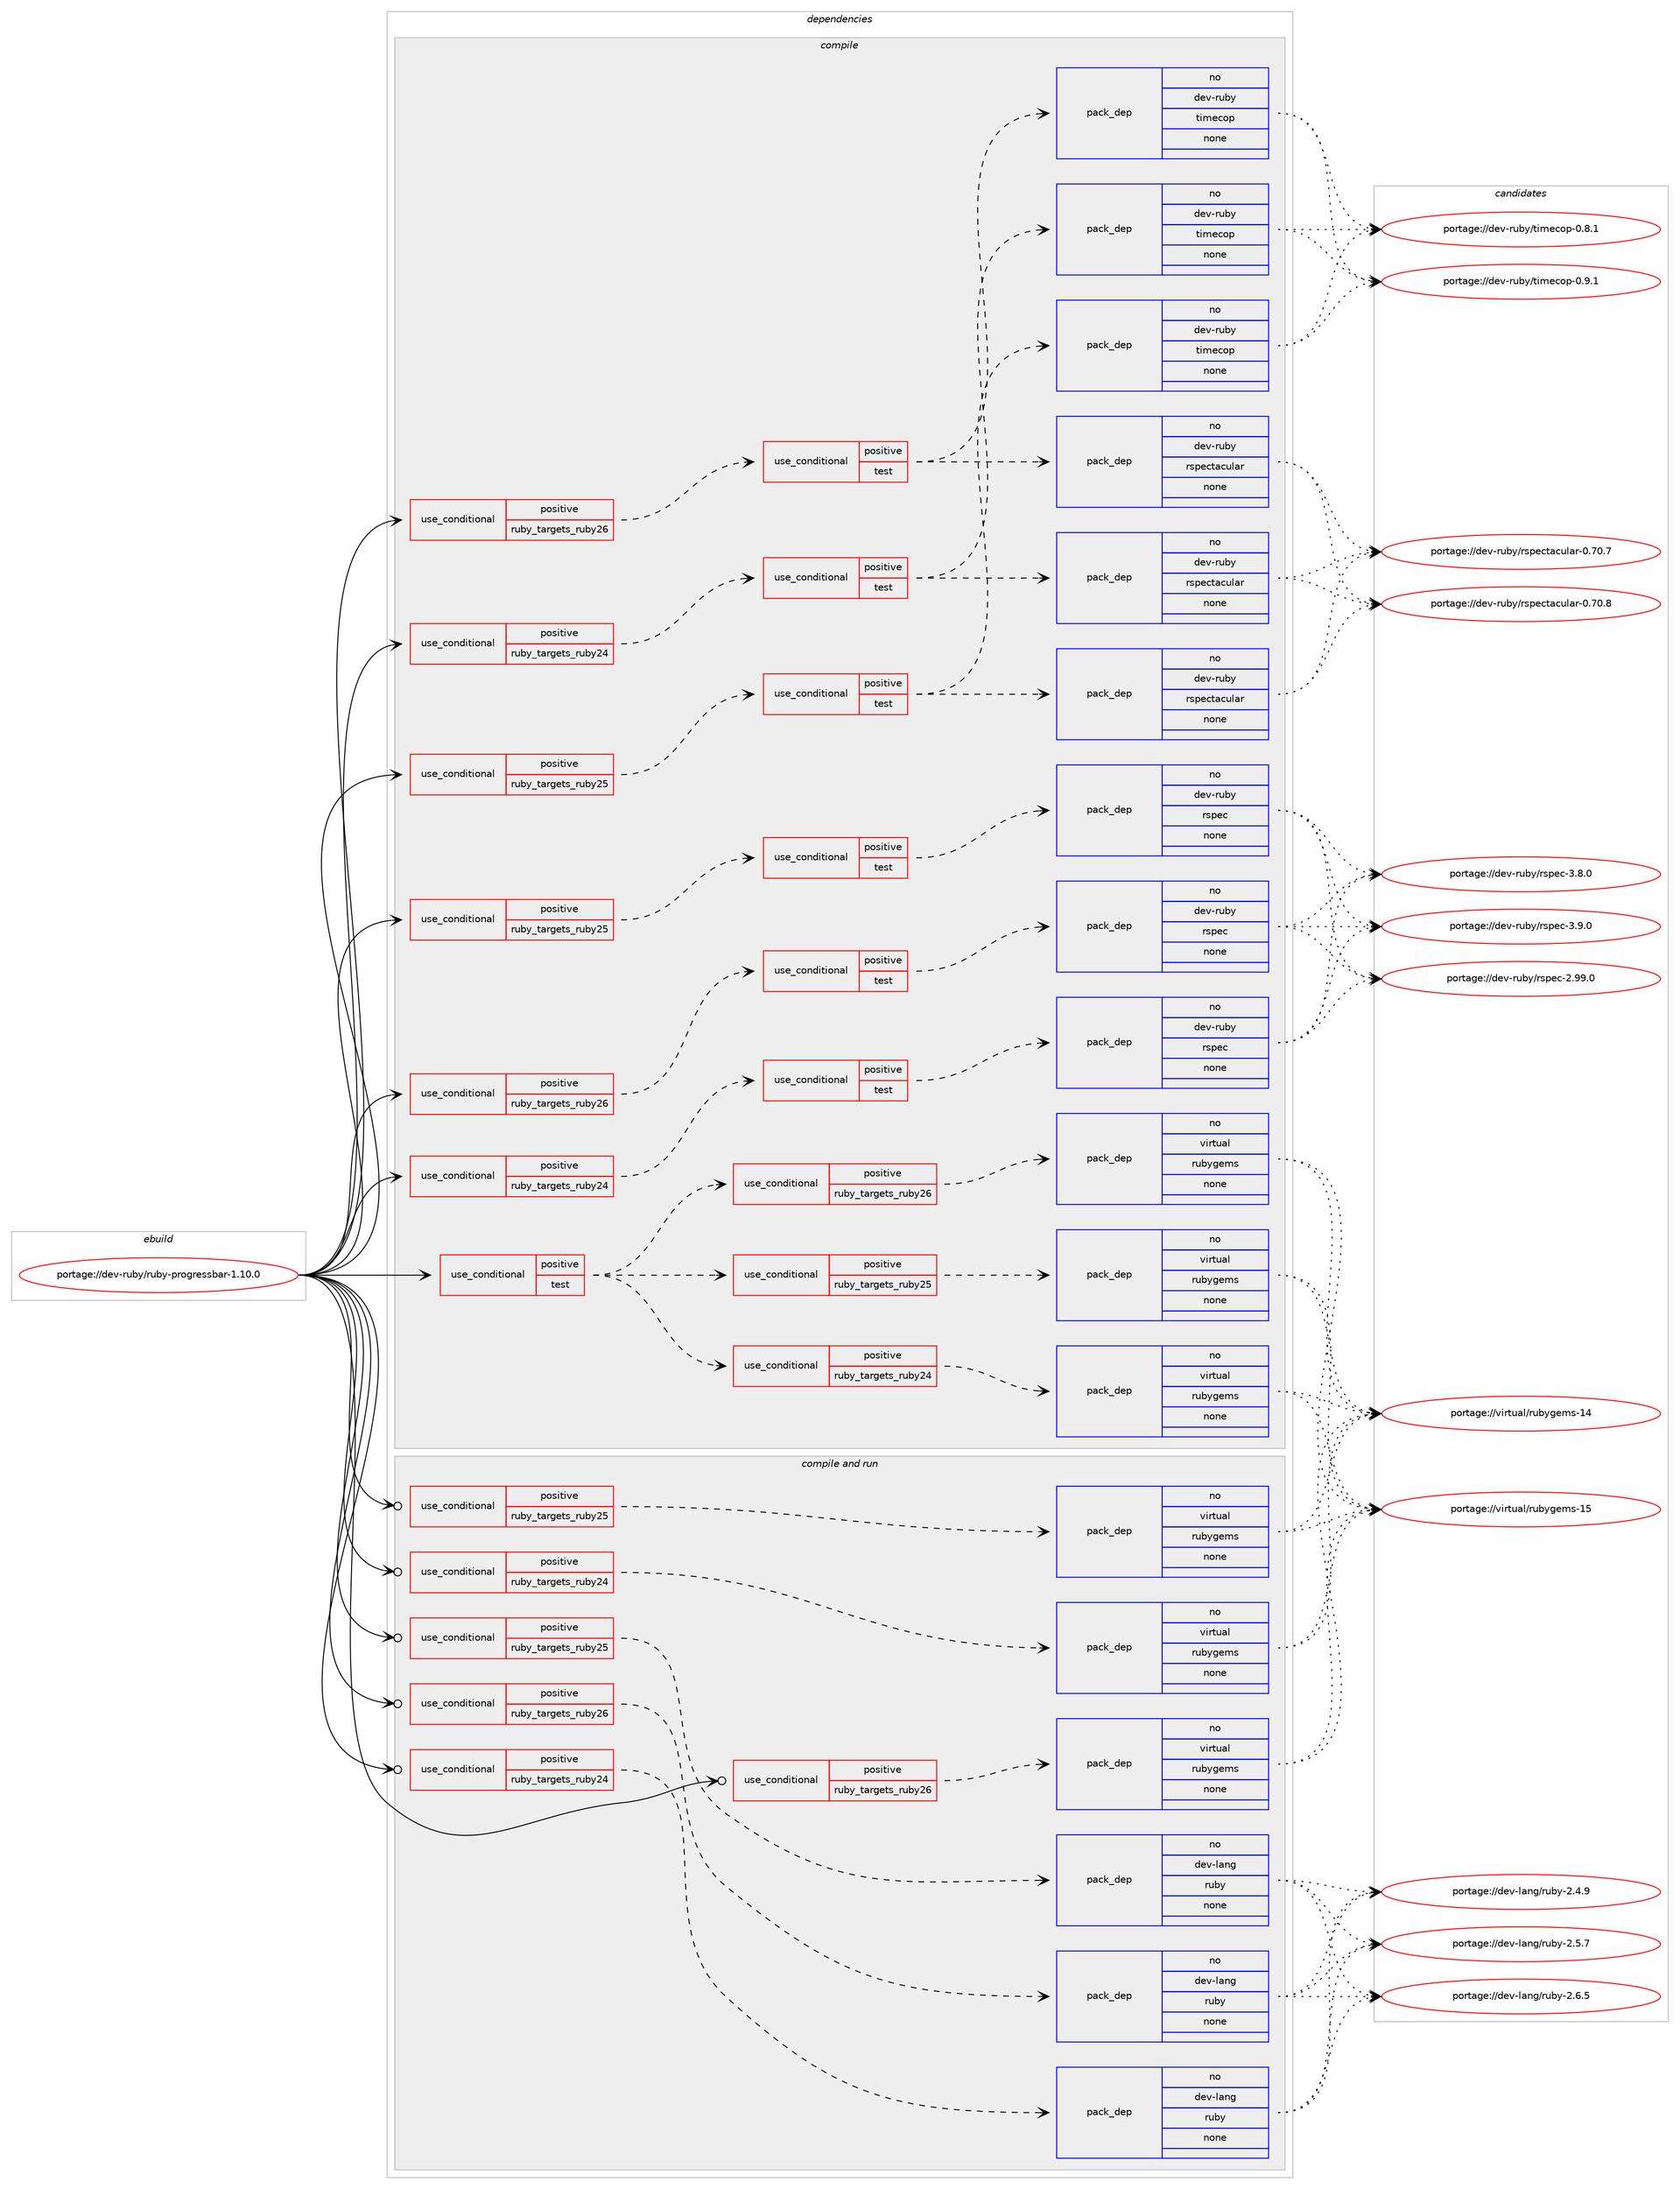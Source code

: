 digraph prolog {

# *************
# Graph options
# *************

newrank=true;
concentrate=true;
compound=true;
graph [rankdir=LR,fontname=Helvetica,fontsize=10,ranksep=1.5];#, ranksep=2.5, nodesep=0.2];
edge  [arrowhead=vee];
node  [fontname=Helvetica,fontsize=10];

# **********
# The ebuild
# **********

subgraph cluster_leftcol {
color=gray;
rank=same;
label=<<i>ebuild</i>>;
id [label="portage://dev-ruby/ruby-progressbar-1.10.0", color=red, width=4, href="../dev-ruby/ruby-progressbar-1.10.0.svg"];
}

# ****************
# The dependencies
# ****************

subgraph cluster_midcol {
color=gray;
label=<<i>dependencies</i>>;
subgraph cluster_compile {
fillcolor="#eeeeee";
style=filled;
label=<<i>compile</i>>;
subgraph cond64591 {
dependency246033 [label=<<TABLE BORDER="0" CELLBORDER="1" CELLSPACING="0" CELLPADDING="4"><TR><TD ROWSPAN="3" CELLPADDING="10">use_conditional</TD></TR><TR><TD>positive</TD></TR><TR><TD>ruby_targets_ruby24</TD></TR></TABLE>>, shape=none, color=red];
subgraph cond64592 {
dependency246034 [label=<<TABLE BORDER="0" CELLBORDER="1" CELLSPACING="0" CELLPADDING="4"><TR><TD ROWSPAN="3" CELLPADDING="10">use_conditional</TD></TR><TR><TD>positive</TD></TR><TR><TD>test</TD></TR></TABLE>>, shape=none, color=red];
subgraph pack177897 {
dependency246035 [label=<<TABLE BORDER="0" CELLBORDER="1" CELLSPACING="0" CELLPADDING="4" WIDTH="220"><TR><TD ROWSPAN="6" CELLPADDING="30">pack_dep</TD></TR><TR><TD WIDTH="110">no</TD></TR><TR><TD>dev-ruby</TD></TR><TR><TD>rspec</TD></TR><TR><TD>none</TD></TR><TR><TD></TD></TR></TABLE>>, shape=none, color=blue];
}
dependency246034:e -> dependency246035:w [weight=20,style="dashed",arrowhead="vee"];
}
dependency246033:e -> dependency246034:w [weight=20,style="dashed",arrowhead="vee"];
}
id:e -> dependency246033:w [weight=20,style="solid",arrowhead="vee"];
subgraph cond64593 {
dependency246036 [label=<<TABLE BORDER="0" CELLBORDER="1" CELLSPACING="0" CELLPADDING="4"><TR><TD ROWSPAN="3" CELLPADDING="10">use_conditional</TD></TR><TR><TD>positive</TD></TR><TR><TD>ruby_targets_ruby24</TD></TR></TABLE>>, shape=none, color=red];
subgraph cond64594 {
dependency246037 [label=<<TABLE BORDER="0" CELLBORDER="1" CELLSPACING="0" CELLPADDING="4"><TR><TD ROWSPAN="3" CELLPADDING="10">use_conditional</TD></TR><TR><TD>positive</TD></TR><TR><TD>test</TD></TR></TABLE>>, shape=none, color=red];
subgraph pack177898 {
dependency246038 [label=<<TABLE BORDER="0" CELLBORDER="1" CELLSPACING="0" CELLPADDING="4" WIDTH="220"><TR><TD ROWSPAN="6" CELLPADDING="30">pack_dep</TD></TR><TR><TD WIDTH="110">no</TD></TR><TR><TD>dev-ruby</TD></TR><TR><TD>rspectacular</TD></TR><TR><TD>none</TD></TR><TR><TD></TD></TR></TABLE>>, shape=none, color=blue];
}
dependency246037:e -> dependency246038:w [weight=20,style="dashed",arrowhead="vee"];
subgraph pack177899 {
dependency246039 [label=<<TABLE BORDER="0" CELLBORDER="1" CELLSPACING="0" CELLPADDING="4" WIDTH="220"><TR><TD ROWSPAN="6" CELLPADDING="30">pack_dep</TD></TR><TR><TD WIDTH="110">no</TD></TR><TR><TD>dev-ruby</TD></TR><TR><TD>timecop</TD></TR><TR><TD>none</TD></TR><TR><TD></TD></TR></TABLE>>, shape=none, color=blue];
}
dependency246037:e -> dependency246039:w [weight=20,style="dashed",arrowhead="vee"];
}
dependency246036:e -> dependency246037:w [weight=20,style="dashed",arrowhead="vee"];
}
id:e -> dependency246036:w [weight=20,style="solid",arrowhead="vee"];
subgraph cond64595 {
dependency246040 [label=<<TABLE BORDER="0" CELLBORDER="1" CELLSPACING="0" CELLPADDING="4"><TR><TD ROWSPAN="3" CELLPADDING="10">use_conditional</TD></TR><TR><TD>positive</TD></TR><TR><TD>ruby_targets_ruby25</TD></TR></TABLE>>, shape=none, color=red];
subgraph cond64596 {
dependency246041 [label=<<TABLE BORDER="0" CELLBORDER="1" CELLSPACING="0" CELLPADDING="4"><TR><TD ROWSPAN="3" CELLPADDING="10">use_conditional</TD></TR><TR><TD>positive</TD></TR><TR><TD>test</TD></TR></TABLE>>, shape=none, color=red];
subgraph pack177900 {
dependency246042 [label=<<TABLE BORDER="0" CELLBORDER="1" CELLSPACING="0" CELLPADDING="4" WIDTH="220"><TR><TD ROWSPAN="6" CELLPADDING="30">pack_dep</TD></TR><TR><TD WIDTH="110">no</TD></TR><TR><TD>dev-ruby</TD></TR><TR><TD>rspec</TD></TR><TR><TD>none</TD></TR><TR><TD></TD></TR></TABLE>>, shape=none, color=blue];
}
dependency246041:e -> dependency246042:w [weight=20,style="dashed",arrowhead="vee"];
}
dependency246040:e -> dependency246041:w [weight=20,style="dashed",arrowhead="vee"];
}
id:e -> dependency246040:w [weight=20,style="solid",arrowhead="vee"];
subgraph cond64597 {
dependency246043 [label=<<TABLE BORDER="0" CELLBORDER="1" CELLSPACING="0" CELLPADDING="4"><TR><TD ROWSPAN="3" CELLPADDING="10">use_conditional</TD></TR><TR><TD>positive</TD></TR><TR><TD>ruby_targets_ruby25</TD></TR></TABLE>>, shape=none, color=red];
subgraph cond64598 {
dependency246044 [label=<<TABLE BORDER="0" CELLBORDER="1" CELLSPACING="0" CELLPADDING="4"><TR><TD ROWSPAN="3" CELLPADDING="10">use_conditional</TD></TR><TR><TD>positive</TD></TR><TR><TD>test</TD></TR></TABLE>>, shape=none, color=red];
subgraph pack177901 {
dependency246045 [label=<<TABLE BORDER="0" CELLBORDER="1" CELLSPACING="0" CELLPADDING="4" WIDTH="220"><TR><TD ROWSPAN="6" CELLPADDING="30">pack_dep</TD></TR><TR><TD WIDTH="110">no</TD></TR><TR><TD>dev-ruby</TD></TR><TR><TD>rspectacular</TD></TR><TR><TD>none</TD></TR><TR><TD></TD></TR></TABLE>>, shape=none, color=blue];
}
dependency246044:e -> dependency246045:w [weight=20,style="dashed",arrowhead="vee"];
subgraph pack177902 {
dependency246046 [label=<<TABLE BORDER="0" CELLBORDER="1" CELLSPACING="0" CELLPADDING="4" WIDTH="220"><TR><TD ROWSPAN="6" CELLPADDING="30">pack_dep</TD></TR><TR><TD WIDTH="110">no</TD></TR><TR><TD>dev-ruby</TD></TR><TR><TD>timecop</TD></TR><TR><TD>none</TD></TR><TR><TD></TD></TR></TABLE>>, shape=none, color=blue];
}
dependency246044:e -> dependency246046:w [weight=20,style="dashed",arrowhead="vee"];
}
dependency246043:e -> dependency246044:w [weight=20,style="dashed",arrowhead="vee"];
}
id:e -> dependency246043:w [weight=20,style="solid",arrowhead="vee"];
subgraph cond64599 {
dependency246047 [label=<<TABLE BORDER="0" CELLBORDER="1" CELLSPACING="0" CELLPADDING="4"><TR><TD ROWSPAN="3" CELLPADDING="10">use_conditional</TD></TR><TR><TD>positive</TD></TR><TR><TD>ruby_targets_ruby26</TD></TR></TABLE>>, shape=none, color=red];
subgraph cond64600 {
dependency246048 [label=<<TABLE BORDER="0" CELLBORDER="1" CELLSPACING="0" CELLPADDING="4"><TR><TD ROWSPAN="3" CELLPADDING="10">use_conditional</TD></TR><TR><TD>positive</TD></TR><TR><TD>test</TD></TR></TABLE>>, shape=none, color=red];
subgraph pack177903 {
dependency246049 [label=<<TABLE BORDER="0" CELLBORDER="1" CELLSPACING="0" CELLPADDING="4" WIDTH="220"><TR><TD ROWSPAN="6" CELLPADDING="30">pack_dep</TD></TR><TR><TD WIDTH="110">no</TD></TR><TR><TD>dev-ruby</TD></TR><TR><TD>rspec</TD></TR><TR><TD>none</TD></TR><TR><TD></TD></TR></TABLE>>, shape=none, color=blue];
}
dependency246048:e -> dependency246049:w [weight=20,style="dashed",arrowhead="vee"];
}
dependency246047:e -> dependency246048:w [weight=20,style="dashed",arrowhead="vee"];
}
id:e -> dependency246047:w [weight=20,style="solid",arrowhead="vee"];
subgraph cond64601 {
dependency246050 [label=<<TABLE BORDER="0" CELLBORDER="1" CELLSPACING="0" CELLPADDING="4"><TR><TD ROWSPAN="3" CELLPADDING="10">use_conditional</TD></TR><TR><TD>positive</TD></TR><TR><TD>ruby_targets_ruby26</TD></TR></TABLE>>, shape=none, color=red];
subgraph cond64602 {
dependency246051 [label=<<TABLE BORDER="0" CELLBORDER="1" CELLSPACING="0" CELLPADDING="4"><TR><TD ROWSPAN="3" CELLPADDING="10">use_conditional</TD></TR><TR><TD>positive</TD></TR><TR><TD>test</TD></TR></TABLE>>, shape=none, color=red];
subgraph pack177904 {
dependency246052 [label=<<TABLE BORDER="0" CELLBORDER="1" CELLSPACING="0" CELLPADDING="4" WIDTH="220"><TR><TD ROWSPAN="6" CELLPADDING="30">pack_dep</TD></TR><TR><TD WIDTH="110">no</TD></TR><TR><TD>dev-ruby</TD></TR><TR><TD>rspectacular</TD></TR><TR><TD>none</TD></TR><TR><TD></TD></TR></TABLE>>, shape=none, color=blue];
}
dependency246051:e -> dependency246052:w [weight=20,style="dashed",arrowhead="vee"];
subgraph pack177905 {
dependency246053 [label=<<TABLE BORDER="0" CELLBORDER="1" CELLSPACING="0" CELLPADDING="4" WIDTH="220"><TR><TD ROWSPAN="6" CELLPADDING="30">pack_dep</TD></TR><TR><TD WIDTH="110">no</TD></TR><TR><TD>dev-ruby</TD></TR><TR><TD>timecop</TD></TR><TR><TD>none</TD></TR><TR><TD></TD></TR></TABLE>>, shape=none, color=blue];
}
dependency246051:e -> dependency246053:w [weight=20,style="dashed",arrowhead="vee"];
}
dependency246050:e -> dependency246051:w [weight=20,style="dashed",arrowhead="vee"];
}
id:e -> dependency246050:w [weight=20,style="solid",arrowhead="vee"];
subgraph cond64603 {
dependency246054 [label=<<TABLE BORDER="0" CELLBORDER="1" CELLSPACING="0" CELLPADDING="4"><TR><TD ROWSPAN="3" CELLPADDING="10">use_conditional</TD></TR><TR><TD>positive</TD></TR><TR><TD>test</TD></TR></TABLE>>, shape=none, color=red];
subgraph cond64604 {
dependency246055 [label=<<TABLE BORDER="0" CELLBORDER="1" CELLSPACING="0" CELLPADDING="4"><TR><TD ROWSPAN="3" CELLPADDING="10">use_conditional</TD></TR><TR><TD>positive</TD></TR><TR><TD>ruby_targets_ruby24</TD></TR></TABLE>>, shape=none, color=red];
subgraph pack177906 {
dependency246056 [label=<<TABLE BORDER="0" CELLBORDER="1" CELLSPACING="0" CELLPADDING="4" WIDTH="220"><TR><TD ROWSPAN="6" CELLPADDING="30">pack_dep</TD></TR><TR><TD WIDTH="110">no</TD></TR><TR><TD>virtual</TD></TR><TR><TD>rubygems</TD></TR><TR><TD>none</TD></TR><TR><TD></TD></TR></TABLE>>, shape=none, color=blue];
}
dependency246055:e -> dependency246056:w [weight=20,style="dashed",arrowhead="vee"];
}
dependency246054:e -> dependency246055:w [weight=20,style="dashed",arrowhead="vee"];
subgraph cond64605 {
dependency246057 [label=<<TABLE BORDER="0" CELLBORDER="1" CELLSPACING="0" CELLPADDING="4"><TR><TD ROWSPAN="3" CELLPADDING="10">use_conditional</TD></TR><TR><TD>positive</TD></TR><TR><TD>ruby_targets_ruby25</TD></TR></TABLE>>, shape=none, color=red];
subgraph pack177907 {
dependency246058 [label=<<TABLE BORDER="0" CELLBORDER="1" CELLSPACING="0" CELLPADDING="4" WIDTH="220"><TR><TD ROWSPAN="6" CELLPADDING="30">pack_dep</TD></TR><TR><TD WIDTH="110">no</TD></TR><TR><TD>virtual</TD></TR><TR><TD>rubygems</TD></TR><TR><TD>none</TD></TR><TR><TD></TD></TR></TABLE>>, shape=none, color=blue];
}
dependency246057:e -> dependency246058:w [weight=20,style="dashed",arrowhead="vee"];
}
dependency246054:e -> dependency246057:w [weight=20,style="dashed",arrowhead="vee"];
subgraph cond64606 {
dependency246059 [label=<<TABLE BORDER="0" CELLBORDER="1" CELLSPACING="0" CELLPADDING="4"><TR><TD ROWSPAN="3" CELLPADDING="10">use_conditional</TD></TR><TR><TD>positive</TD></TR><TR><TD>ruby_targets_ruby26</TD></TR></TABLE>>, shape=none, color=red];
subgraph pack177908 {
dependency246060 [label=<<TABLE BORDER="0" CELLBORDER="1" CELLSPACING="0" CELLPADDING="4" WIDTH="220"><TR><TD ROWSPAN="6" CELLPADDING="30">pack_dep</TD></TR><TR><TD WIDTH="110">no</TD></TR><TR><TD>virtual</TD></TR><TR><TD>rubygems</TD></TR><TR><TD>none</TD></TR><TR><TD></TD></TR></TABLE>>, shape=none, color=blue];
}
dependency246059:e -> dependency246060:w [weight=20,style="dashed",arrowhead="vee"];
}
dependency246054:e -> dependency246059:w [weight=20,style="dashed",arrowhead="vee"];
}
id:e -> dependency246054:w [weight=20,style="solid",arrowhead="vee"];
}
subgraph cluster_compileandrun {
fillcolor="#eeeeee";
style=filled;
label=<<i>compile and run</i>>;
subgraph cond64607 {
dependency246061 [label=<<TABLE BORDER="0" CELLBORDER="1" CELLSPACING="0" CELLPADDING="4"><TR><TD ROWSPAN="3" CELLPADDING="10">use_conditional</TD></TR><TR><TD>positive</TD></TR><TR><TD>ruby_targets_ruby24</TD></TR></TABLE>>, shape=none, color=red];
subgraph pack177909 {
dependency246062 [label=<<TABLE BORDER="0" CELLBORDER="1" CELLSPACING="0" CELLPADDING="4" WIDTH="220"><TR><TD ROWSPAN="6" CELLPADDING="30">pack_dep</TD></TR><TR><TD WIDTH="110">no</TD></TR><TR><TD>dev-lang</TD></TR><TR><TD>ruby</TD></TR><TR><TD>none</TD></TR><TR><TD></TD></TR></TABLE>>, shape=none, color=blue];
}
dependency246061:e -> dependency246062:w [weight=20,style="dashed",arrowhead="vee"];
}
id:e -> dependency246061:w [weight=20,style="solid",arrowhead="odotvee"];
subgraph cond64608 {
dependency246063 [label=<<TABLE BORDER="0" CELLBORDER="1" CELLSPACING="0" CELLPADDING="4"><TR><TD ROWSPAN="3" CELLPADDING="10">use_conditional</TD></TR><TR><TD>positive</TD></TR><TR><TD>ruby_targets_ruby24</TD></TR></TABLE>>, shape=none, color=red];
subgraph pack177910 {
dependency246064 [label=<<TABLE BORDER="0" CELLBORDER="1" CELLSPACING="0" CELLPADDING="4" WIDTH="220"><TR><TD ROWSPAN="6" CELLPADDING="30">pack_dep</TD></TR><TR><TD WIDTH="110">no</TD></TR><TR><TD>virtual</TD></TR><TR><TD>rubygems</TD></TR><TR><TD>none</TD></TR><TR><TD></TD></TR></TABLE>>, shape=none, color=blue];
}
dependency246063:e -> dependency246064:w [weight=20,style="dashed",arrowhead="vee"];
}
id:e -> dependency246063:w [weight=20,style="solid",arrowhead="odotvee"];
subgraph cond64609 {
dependency246065 [label=<<TABLE BORDER="0" CELLBORDER="1" CELLSPACING="0" CELLPADDING="4"><TR><TD ROWSPAN="3" CELLPADDING="10">use_conditional</TD></TR><TR><TD>positive</TD></TR><TR><TD>ruby_targets_ruby25</TD></TR></TABLE>>, shape=none, color=red];
subgraph pack177911 {
dependency246066 [label=<<TABLE BORDER="0" CELLBORDER="1" CELLSPACING="0" CELLPADDING="4" WIDTH="220"><TR><TD ROWSPAN="6" CELLPADDING="30">pack_dep</TD></TR><TR><TD WIDTH="110">no</TD></TR><TR><TD>dev-lang</TD></TR><TR><TD>ruby</TD></TR><TR><TD>none</TD></TR><TR><TD></TD></TR></TABLE>>, shape=none, color=blue];
}
dependency246065:e -> dependency246066:w [weight=20,style="dashed",arrowhead="vee"];
}
id:e -> dependency246065:w [weight=20,style="solid",arrowhead="odotvee"];
subgraph cond64610 {
dependency246067 [label=<<TABLE BORDER="0" CELLBORDER="1" CELLSPACING="0" CELLPADDING="4"><TR><TD ROWSPAN="3" CELLPADDING="10">use_conditional</TD></TR><TR><TD>positive</TD></TR><TR><TD>ruby_targets_ruby25</TD></TR></TABLE>>, shape=none, color=red];
subgraph pack177912 {
dependency246068 [label=<<TABLE BORDER="0" CELLBORDER="1" CELLSPACING="0" CELLPADDING="4" WIDTH="220"><TR><TD ROWSPAN="6" CELLPADDING="30">pack_dep</TD></TR><TR><TD WIDTH="110">no</TD></TR><TR><TD>virtual</TD></TR><TR><TD>rubygems</TD></TR><TR><TD>none</TD></TR><TR><TD></TD></TR></TABLE>>, shape=none, color=blue];
}
dependency246067:e -> dependency246068:w [weight=20,style="dashed",arrowhead="vee"];
}
id:e -> dependency246067:w [weight=20,style="solid",arrowhead="odotvee"];
subgraph cond64611 {
dependency246069 [label=<<TABLE BORDER="0" CELLBORDER="1" CELLSPACING="0" CELLPADDING="4"><TR><TD ROWSPAN="3" CELLPADDING="10">use_conditional</TD></TR><TR><TD>positive</TD></TR><TR><TD>ruby_targets_ruby26</TD></TR></TABLE>>, shape=none, color=red];
subgraph pack177913 {
dependency246070 [label=<<TABLE BORDER="0" CELLBORDER="1" CELLSPACING="0" CELLPADDING="4" WIDTH="220"><TR><TD ROWSPAN="6" CELLPADDING="30">pack_dep</TD></TR><TR><TD WIDTH="110">no</TD></TR><TR><TD>dev-lang</TD></TR><TR><TD>ruby</TD></TR><TR><TD>none</TD></TR><TR><TD></TD></TR></TABLE>>, shape=none, color=blue];
}
dependency246069:e -> dependency246070:w [weight=20,style="dashed",arrowhead="vee"];
}
id:e -> dependency246069:w [weight=20,style="solid",arrowhead="odotvee"];
subgraph cond64612 {
dependency246071 [label=<<TABLE BORDER="0" CELLBORDER="1" CELLSPACING="0" CELLPADDING="4"><TR><TD ROWSPAN="3" CELLPADDING="10">use_conditional</TD></TR><TR><TD>positive</TD></TR><TR><TD>ruby_targets_ruby26</TD></TR></TABLE>>, shape=none, color=red];
subgraph pack177914 {
dependency246072 [label=<<TABLE BORDER="0" CELLBORDER="1" CELLSPACING="0" CELLPADDING="4" WIDTH="220"><TR><TD ROWSPAN="6" CELLPADDING="30">pack_dep</TD></TR><TR><TD WIDTH="110">no</TD></TR><TR><TD>virtual</TD></TR><TR><TD>rubygems</TD></TR><TR><TD>none</TD></TR><TR><TD></TD></TR></TABLE>>, shape=none, color=blue];
}
dependency246071:e -> dependency246072:w [weight=20,style="dashed",arrowhead="vee"];
}
id:e -> dependency246071:w [weight=20,style="solid",arrowhead="odotvee"];
}
subgraph cluster_run {
fillcolor="#eeeeee";
style=filled;
label=<<i>run</i>>;
}
}

# **************
# The candidates
# **************

subgraph cluster_choices {
rank=same;
color=gray;
label=<<i>candidates</i>>;

subgraph choice177897 {
color=black;
nodesep=1;
choiceportage1001011184511411798121471141151121019945504657574648 [label="portage://dev-ruby/rspec-2.99.0", color=red, width=4,href="../dev-ruby/rspec-2.99.0.svg"];
choiceportage10010111845114117981214711411511210199455146564648 [label="portage://dev-ruby/rspec-3.8.0", color=red, width=4,href="../dev-ruby/rspec-3.8.0.svg"];
choiceportage10010111845114117981214711411511210199455146574648 [label="portage://dev-ruby/rspec-3.9.0", color=red, width=4,href="../dev-ruby/rspec-3.9.0.svg"];
dependency246035:e -> choiceportage1001011184511411798121471141151121019945504657574648:w [style=dotted,weight="100"];
dependency246035:e -> choiceportage10010111845114117981214711411511210199455146564648:w [style=dotted,weight="100"];
dependency246035:e -> choiceportage10010111845114117981214711411511210199455146574648:w [style=dotted,weight="100"];
}
subgraph choice177898 {
color=black;
nodesep=1;
choiceportage1001011184511411798121471141151121019911697991171089711445484655484655 [label="portage://dev-ruby/rspectacular-0.70.7", color=red, width=4,href="../dev-ruby/rspectacular-0.70.7.svg"];
choiceportage1001011184511411798121471141151121019911697991171089711445484655484656 [label="portage://dev-ruby/rspectacular-0.70.8", color=red, width=4,href="../dev-ruby/rspectacular-0.70.8.svg"];
dependency246038:e -> choiceportage1001011184511411798121471141151121019911697991171089711445484655484655:w [style=dotted,weight="100"];
dependency246038:e -> choiceportage1001011184511411798121471141151121019911697991171089711445484655484656:w [style=dotted,weight="100"];
}
subgraph choice177899 {
color=black;
nodesep=1;
choiceportage10010111845114117981214711610510910199111112454846564649 [label="portage://dev-ruby/timecop-0.8.1", color=red, width=4,href="../dev-ruby/timecop-0.8.1.svg"];
choiceportage10010111845114117981214711610510910199111112454846574649 [label="portage://dev-ruby/timecop-0.9.1", color=red, width=4,href="../dev-ruby/timecop-0.9.1.svg"];
dependency246039:e -> choiceportage10010111845114117981214711610510910199111112454846564649:w [style=dotted,weight="100"];
dependency246039:e -> choiceportage10010111845114117981214711610510910199111112454846574649:w [style=dotted,weight="100"];
}
subgraph choice177900 {
color=black;
nodesep=1;
choiceportage1001011184511411798121471141151121019945504657574648 [label="portage://dev-ruby/rspec-2.99.0", color=red, width=4,href="../dev-ruby/rspec-2.99.0.svg"];
choiceportage10010111845114117981214711411511210199455146564648 [label="portage://dev-ruby/rspec-3.8.0", color=red, width=4,href="../dev-ruby/rspec-3.8.0.svg"];
choiceportage10010111845114117981214711411511210199455146574648 [label="portage://dev-ruby/rspec-3.9.0", color=red, width=4,href="../dev-ruby/rspec-3.9.0.svg"];
dependency246042:e -> choiceportage1001011184511411798121471141151121019945504657574648:w [style=dotted,weight="100"];
dependency246042:e -> choiceportage10010111845114117981214711411511210199455146564648:w [style=dotted,weight="100"];
dependency246042:e -> choiceportage10010111845114117981214711411511210199455146574648:w [style=dotted,weight="100"];
}
subgraph choice177901 {
color=black;
nodesep=1;
choiceportage1001011184511411798121471141151121019911697991171089711445484655484655 [label="portage://dev-ruby/rspectacular-0.70.7", color=red, width=4,href="../dev-ruby/rspectacular-0.70.7.svg"];
choiceportage1001011184511411798121471141151121019911697991171089711445484655484656 [label="portage://dev-ruby/rspectacular-0.70.8", color=red, width=4,href="../dev-ruby/rspectacular-0.70.8.svg"];
dependency246045:e -> choiceportage1001011184511411798121471141151121019911697991171089711445484655484655:w [style=dotted,weight="100"];
dependency246045:e -> choiceportage1001011184511411798121471141151121019911697991171089711445484655484656:w [style=dotted,weight="100"];
}
subgraph choice177902 {
color=black;
nodesep=1;
choiceportage10010111845114117981214711610510910199111112454846564649 [label="portage://dev-ruby/timecop-0.8.1", color=red, width=4,href="../dev-ruby/timecop-0.8.1.svg"];
choiceportage10010111845114117981214711610510910199111112454846574649 [label="portage://dev-ruby/timecop-0.9.1", color=red, width=4,href="../dev-ruby/timecop-0.9.1.svg"];
dependency246046:e -> choiceportage10010111845114117981214711610510910199111112454846564649:w [style=dotted,weight="100"];
dependency246046:e -> choiceportage10010111845114117981214711610510910199111112454846574649:w [style=dotted,weight="100"];
}
subgraph choice177903 {
color=black;
nodesep=1;
choiceportage1001011184511411798121471141151121019945504657574648 [label="portage://dev-ruby/rspec-2.99.0", color=red, width=4,href="../dev-ruby/rspec-2.99.0.svg"];
choiceportage10010111845114117981214711411511210199455146564648 [label="portage://dev-ruby/rspec-3.8.0", color=red, width=4,href="../dev-ruby/rspec-3.8.0.svg"];
choiceportage10010111845114117981214711411511210199455146574648 [label="portage://dev-ruby/rspec-3.9.0", color=red, width=4,href="../dev-ruby/rspec-3.9.0.svg"];
dependency246049:e -> choiceportage1001011184511411798121471141151121019945504657574648:w [style=dotted,weight="100"];
dependency246049:e -> choiceportage10010111845114117981214711411511210199455146564648:w [style=dotted,weight="100"];
dependency246049:e -> choiceportage10010111845114117981214711411511210199455146574648:w [style=dotted,weight="100"];
}
subgraph choice177904 {
color=black;
nodesep=1;
choiceportage1001011184511411798121471141151121019911697991171089711445484655484655 [label="portage://dev-ruby/rspectacular-0.70.7", color=red, width=4,href="../dev-ruby/rspectacular-0.70.7.svg"];
choiceportage1001011184511411798121471141151121019911697991171089711445484655484656 [label="portage://dev-ruby/rspectacular-0.70.8", color=red, width=4,href="../dev-ruby/rspectacular-0.70.8.svg"];
dependency246052:e -> choiceportage1001011184511411798121471141151121019911697991171089711445484655484655:w [style=dotted,weight="100"];
dependency246052:e -> choiceportage1001011184511411798121471141151121019911697991171089711445484655484656:w [style=dotted,weight="100"];
}
subgraph choice177905 {
color=black;
nodesep=1;
choiceportage10010111845114117981214711610510910199111112454846564649 [label="portage://dev-ruby/timecop-0.8.1", color=red, width=4,href="../dev-ruby/timecop-0.8.1.svg"];
choiceportage10010111845114117981214711610510910199111112454846574649 [label="portage://dev-ruby/timecop-0.9.1", color=red, width=4,href="../dev-ruby/timecop-0.9.1.svg"];
dependency246053:e -> choiceportage10010111845114117981214711610510910199111112454846564649:w [style=dotted,weight="100"];
dependency246053:e -> choiceportage10010111845114117981214711610510910199111112454846574649:w [style=dotted,weight="100"];
}
subgraph choice177906 {
color=black;
nodesep=1;
choiceportage118105114116117971084711411798121103101109115454952 [label="portage://virtual/rubygems-14", color=red, width=4,href="../virtual/rubygems-14.svg"];
choiceportage118105114116117971084711411798121103101109115454953 [label="portage://virtual/rubygems-15", color=red, width=4,href="../virtual/rubygems-15.svg"];
dependency246056:e -> choiceportage118105114116117971084711411798121103101109115454952:w [style=dotted,weight="100"];
dependency246056:e -> choiceportage118105114116117971084711411798121103101109115454953:w [style=dotted,weight="100"];
}
subgraph choice177907 {
color=black;
nodesep=1;
choiceportage118105114116117971084711411798121103101109115454952 [label="portage://virtual/rubygems-14", color=red, width=4,href="../virtual/rubygems-14.svg"];
choiceportage118105114116117971084711411798121103101109115454953 [label="portage://virtual/rubygems-15", color=red, width=4,href="../virtual/rubygems-15.svg"];
dependency246058:e -> choiceportage118105114116117971084711411798121103101109115454952:w [style=dotted,weight="100"];
dependency246058:e -> choiceportage118105114116117971084711411798121103101109115454953:w [style=dotted,weight="100"];
}
subgraph choice177908 {
color=black;
nodesep=1;
choiceportage118105114116117971084711411798121103101109115454952 [label="portage://virtual/rubygems-14", color=red, width=4,href="../virtual/rubygems-14.svg"];
choiceportage118105114116117971084711411798121103101109115454953 [label="portage://virtual/rubygems-15", color=red, width=4,href="../virtual/rubygems-15.svg"];
dependency246060:e -> choiceportage118105114116117971084711411798121103101109115454952:w [style=dotted,weight="100"];
dependency246060:e -> choiceportage118105114116117971084711411798121103101109115454953:w [style=dotted,weight="100"];
}
subgraph choice177909 {
color=black;
nodesep=1;
choiceportage10010111845108971101034711411798121455046524657 [label="portage://dev-lang/ruby-2.4.9", color=red, width=4,href="../dev-lang/ruby-2.4.9.svg"];
choiceportage10010111845108971101034711411798121455046534655 [label="portage://dev-lang/ruby-2.5.7", color=red, width=4,href="../dev-lang/ruby-2.5.7.svg"];
choiceportage10010111845108971101034711411798121455046544653 [label="portage://dev-lang/ruby-2.6.5", color=red, width=4,href="../dev-lang/ruby-2.6.5.svg"];
dependency246062:e -> choiceportage10010111845108971101034711411798121455046524657:w [style=dotted,weight="100"];
dependency246062:e -> choiceportage10010111845108971101034711411798121455046534655:w [style=dotted,weight="100"];
dependency246062:e -> choiceportage10010111845108971101034711411798121455046544653:w [style=dotted,weight="100"];
}
subgraph choice177910 {
color=black;
nodesep=1;
choiceportage118105114116117971084711411798121103101109115454952 [label="portage://virtual/rubygems-14", color=red, width=4,href="../virtual/rubygems-14.svg"];
choiceportage118105114116117971084711411798121103101109115454953 [label="portage://virtual/rubygems-15", color=red, width=4,href="../virtual/rubygems-15.svg"];
dependency246064:e -> choiceportage118105114116117971084711411798121103101109115454952:w [style=dotted,weight="100"];
dependency246064:e -> choiceportage118105114116117971084711411798121103101109115454953:w [style=dotted,weight="100"];
}
subgraph choice177911 {
color=black;
nodesep=1;
choiceportage10010111845108971101034711411798121455046524657 [label="portage://dev-lang/ruby-2.4.9", color=red, width=4,href="../dev-lang/ruby-2.4.9.svg"];
choiceportage10010111845108971101034711411798121455046534655 [label="portage://dev-lang/ruby-2.5.7", color=red, width=4,href="../dev-lang/ruby-2.5.7.svg"];
choiceportage10010111845108971101034711411798121455046544653 [label="portage://dev-lang/ruby-2.6.5", color=red, width=4,href="../dev-lang/ruby-2.6.5.svg"];
dependency246066:e -> choiceportage10010111845108971101034711411798121455046524657:w [style=dotted,weight="100"];
dependency246066:e -> choiceportage10010111845108971101034711411798121455046534655:w [style=dotted,weight="100"];
dependency246066:e -> choiceportage10010111845108971101034711411798121455046544653:w [style=dotted,weight="100"];
}
subgraph choice177912 {
color=black;
nodesep=1;
choiceportage118105114116117971084711411798121103101109115454952 [label="portage://virtual/rubygems-14", color=red, width=4,href="../virtual/rubygems-14.svg"];
choiceportage118105114116117971084711411798121103101109115454953 [label="portage://virtual/rubygems-15", color=red, width=4,href="../virtual/rubygems-15.svg"];
dependency246068:e -> choiceportage118105114116117971084711411798121103101109115454952:w [style=dotted,weight="100"];
dependency246068:e -> choiceportage118105114116117971084711411798121103101109115454953:w [style=dotted,weight="100"];
}
subgraph choice177913 {
color=black;
nodesep=1;
choiceportage10010111845108971101034711411798121455046524657 [label="portage://dev-lang/ruby-2.4.9", color=red, width=4,href="../dev-lang/ruby-2.4.9.svg"];
choiceportage10010111845108971101034711411798121455046534655 [label="portage://dev-lang/ruby-2.5.7", color=red, width=4,href="../dev-lang/ruby-2.5.7.svg"];
choiceportage10010111845108971101034711411798121455046544653 [label="portage://dev-lang/ruby-2.6.5", color=red, width=4,href="../dev-lang/ruby-2.6.5.svg"];
dependency246070:e -> choiceportage10010111845108971101034711411798121455046524657:w [style=dotted,weight="100"];
dependency246070:e -> choiceportage10010111845108971101034711411798121455046534655:w [style=dotted,weight="100"];
dependency246070:e -> choiceportage10010111845108971101034711411798121455046544653:w [style=dotted,weight="100"];
}
subgraph choice177914 {
color=black;
nodesep=1;
choiceportage118105114116117971084711411798121103101109115454952 [label="portage://virtual/rubygems-14", color=red, width=4,href="../virtual/rubygems-14.svg"];
choiceportage118105114116117971084711411798121103101109115454953 [label="portage://virtual/rubygems-15", color=red, width=4,href="../virtual/rubygems-15.svg"];
dependency246072:e -> choiceportage118105114116117971084711411798121103101109115454952:w [style=dotted,weight="100"];
dependency246072:e -> choiceportage118105114116117971084711411798121103101109115454953:w [style=dotted,weight="100"];
}
}

}
